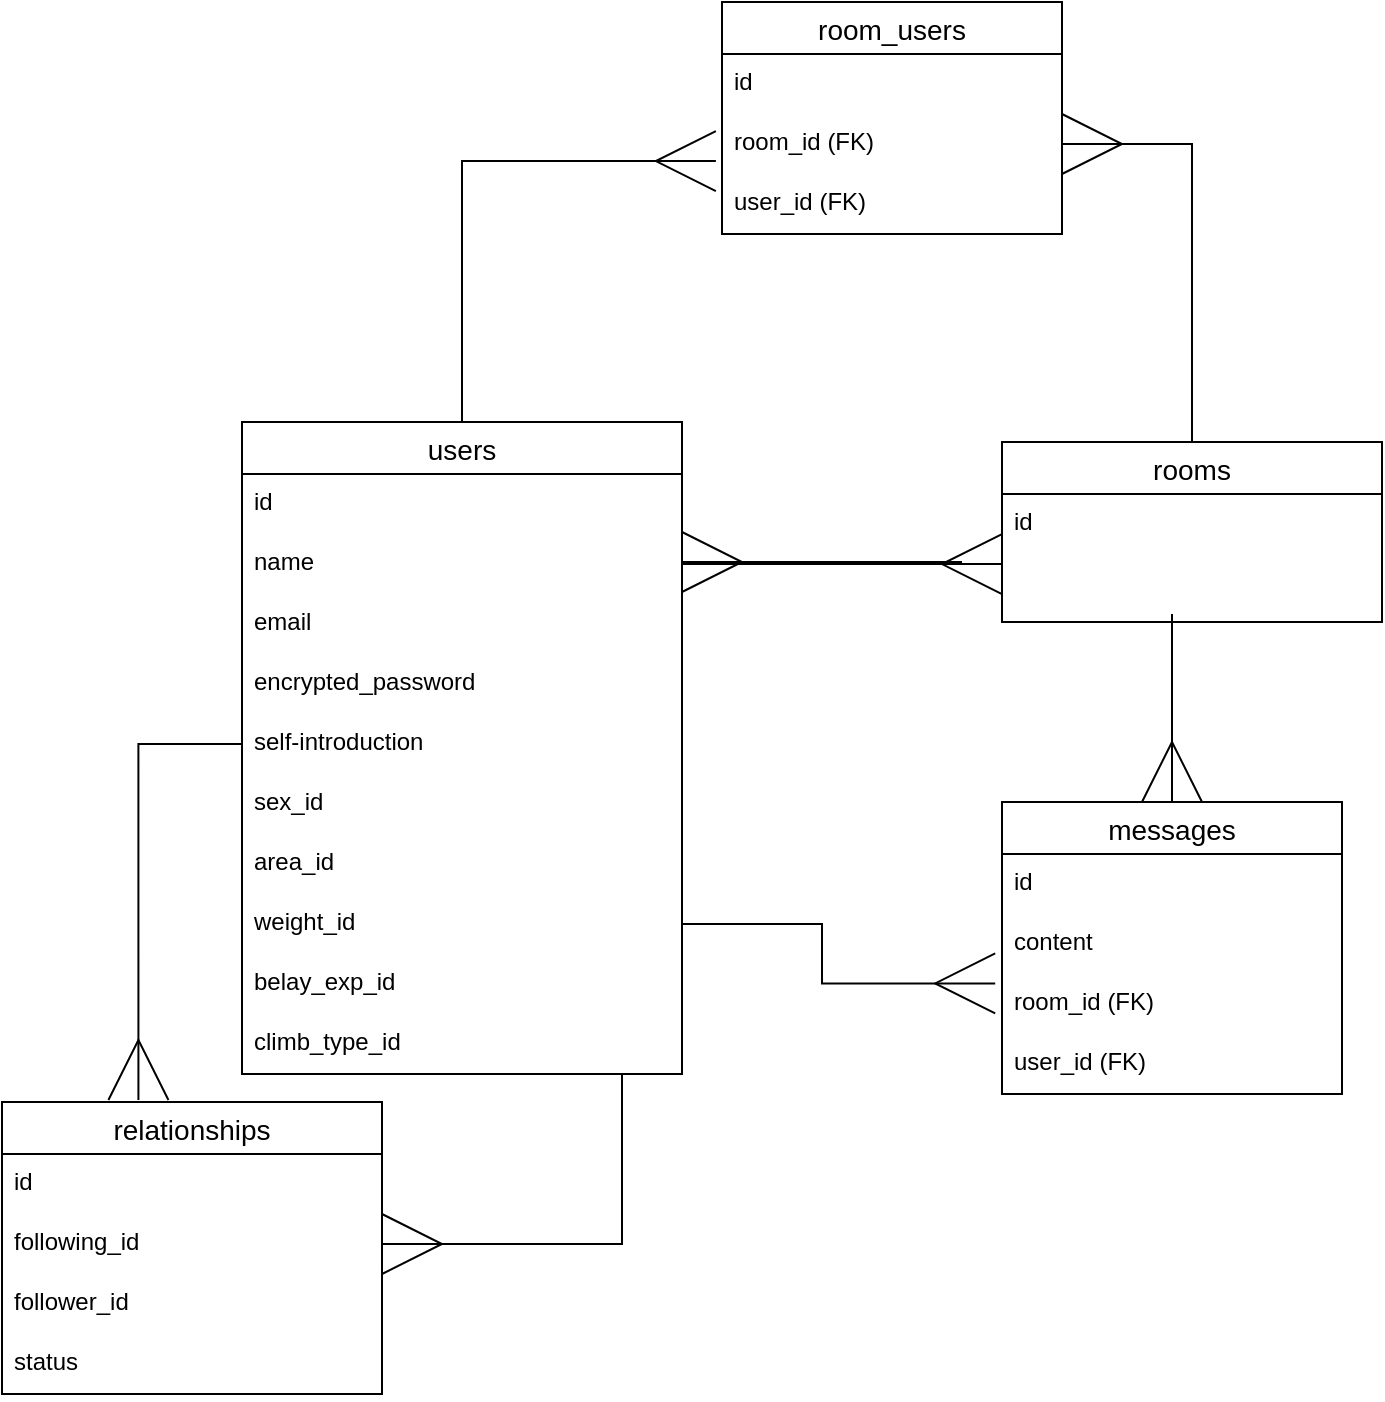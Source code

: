 <mxfile version="13.6.5" pages="2">
    <diagram id="_ojCYP6Sjnz_HEWpKSVc" name="ページ1">
        <mxGraphModel dx="682" dy="496" grid="1" gridSize="10" guides="1" tooltips="1" connect="1" arrows="1" fold="1" page="1" pageScale="1" pageWidth="827" pageHeight="1169" math="0" shadow="0">
            <root>
                <mxCell id="0"/>
                <mxCell id="1" parent="0"/>
                <mxCell id="41yVNMawVDTLgyazgO3X-48" style="edgeStyle=orthogonalEdgeStyle;rounded=0;orthogonalLoop=1;jettySize=auto;html=1;entryX=0.359;entryY=-0.007;entryDx=0;entryDy=0;entryPerimeter=0;endArrow=ERmany;endFill=0;endSize=28;" parent="1" source="43" target="21" edge="1">
                    <mxGeometry relative="1" as="geometry"/>
                </mxCell>
                <mxCell id="41yVNMawVDTLgyazgO3X-49" style="edgeStyle=orthogonalEdgeStyle;rounded=0;orthogonalLoop=1;jettySize=auto;html=1;endArrow=ERmany;endFill=0;endSize=28;entryX=1;entryY=0.5;entryDx=0;entryDy=0;" parent="1" source="47" target="24" edge="1">
                    <mxGeometry relative="1" as="geometry">
                        <mxPoint x="330" y="740" as="targetPoint"/>
                        <Array as="points">
                            <mxPoint x="330" y="741"/>
                        </Array>
                    </mxGeometry>
                </mxCell>
                <mxCell id="21" value="relationships" style="swimlane;fontStyle=0;childLayout=stackLayout;horizontal=1;startSize=26;horizontalStack=0;resizeParent=1;resizeParentMax=0;resizeLast=0;collapsible=1;marginBottom=0;align=center;fontSize=14;" parent="1" vertex="1">
                    <mxGeometry x="20" y="670" width="190" height="146" as="geometry"/>
                </mxCell>
                <mxCell id="23" value="id" style="text;strokeColor=none;fillColor=none;spacingLeft=4;spacingRight=4;overflow=hidden;rotatable=0;points=[[0,0.5],[1,0.5]];portConstraint=eastwest;fontSize=12;" parent="21" vertex="1">
                    <mxGeometry y="26" width="190" height="30" as="geometry"/>
                </mxCell>
                <mxCell id="24" value="following_id" style="text;strokeColor=none;fillColor=none;spacingLeft=4;spacingRight=4;overflow=hidden;rotatable=0;points=[[0,0.5],[1,0.5]];portConstraint=eastwest;fontSize=12;" parent="21" vertex="1">
                    <mxGeometry y="56" width="190" height="30" as="geometry"/>
                </mxCell>
                <mxCell id="25" value="follower_id" style="text;strokeColor=none;fillColor=none;spacingLeft=4;spacingRight=4;overflow=hidden;rotatable=0;points=[[0,0.5],[1,0.5]];portConstraint=eastwest;fontSize=12;" parent="21" vertex="1">
                    <mxGeometry y="86" width="190" height="30" as="geometry"/>
                </mxCell>
                <mxCell id="26" value="status" style="text;strokeColor=none;fillColor=none;spacingLeft=4;spacingRight=4;overflow=hidden;rotatable=0;points=[[0,0.5],[1,0.5]];portConstraint=eastwest;fontSize=12;" parent="21" vertex="1">
                    <mxGeometry y="116" width="190" height="30" as="geometry"/>
                </mxCell>
                <mxCell id="41yVNMawVDTLgyazgO3X-110" style="edgeStyle=orthogonalEdgeStyle;rounded=0;orthogonalLoop=1;jettySize=auto;html=1;endArrow=ERmany;endFill=0;endSize=28;entryX=-0.018;entryY=0.784;entryDx=0;entryDy=0;entryPerimeter=0;" parent="1" source="39" target="41yVNMawVDTLgyazgO3X-52" edge="1">
                    <mxGeometry relative="1" as="geometry">
                        <mxPoint x="370" y="200" as="targetPoint"/>
                        <Array as="points">
                            <mxPoint x="250" y="200"/>
                        </Array>
                    </mxGeometry>
                </mxCell>
                <mxCell id="39" value="users" style="swimlane;fontStyle=0;childLayout=stackLayout;horizontal=1;startSize=26;horizontalStack=0;resizeParent=1;resizeParentMax=0;resizeLast=0;collapsible=1;marginBottom=0;align=center;fontSize=14;" parent="1" vertex="1">
                    <mxGeometry x="140" y="330" width="220" height="326" as="geometry"/>
                </mxCell>
                <mxCell id="41yVNMawVDTLgyazgO3X-99" value="id" style="text;strokeColor=none;fillColor=none;spacingLeft=4;spacingRight=4;overflow=hidden;rotatable=0;points=[[0,0.5],[1,0.5]];portConstraint=eastwest;fontSize=12;" parent="39" vertex="1">
                    <mxGeometry y="26" width="220" height="30" as="geometry"/>
                </mxCell>
                <mxCell id="40" value="name" style="text;strokeColor=none;fillColor=none;spacingLeft=4;spacingRight=4;overflow=hidden;rotatable=0;points=[[0,0.5],[1,0.5]];portConstraint=eastwest;fontSize=12;" parent="39" vertex="1">
                    <mxGeometry y="56" width="220" height="30" as="geometry"/>
                </mxCell>
                <mxCell id="41" value="email" style="text;strokeColor=none;fillColor=none;spacingLeft=4;spacingRight=4;overflow=hidden;rotatable=0;points=[[0,0.5],[1,0.5]];portConstraint=eastwest;fontSize=12;" parent="39" vertex="1">
                    <mxGeometry y="86" width="220" height="30" as="geometry"/>
                </mxCell>
                <mxCell id="42" value="encrypted_password" style="text;strokeColor=none;fillColor=none;spacingLeft=4;spacingRight=4;overflow=hidden;rotatable=0;points=[[0,0.5],[1,0.5]];portConstraint=eastwest;fontSize=12;" parent="39" vertex="1">
                    <mxGeometry y="116" width="220" height="30" as="geometry"/>
                </mxCell>
                <mxCell id="43" value="self-introduction" style="text;strokeColor=none;fillColor=none;spacingLeft=4;spacingRight=4;overflow=hidden;rotatable=0;points=[[0,0.5],[1,0.5]];portConstraint=eastwest;fontSize=12;" parent="39" vertex="1">
                    <mxGeometry y="146" width="220" height="30" as="geometry"/>
                </mxCell>
                <mxCell id="44" value="sex_id" style="text;strokeColor=none;fillColor=none;spacingLeft=4;spacingRight=4;overflow=hidden;rotatable=0;points=[[0,0.5],[1,0.5]];portConstraint=eastwest;fontSize=12;" parent="39" vertex="1">
                    <mxGeometry y="176" width="220" height="30" as="geometry"/>
                </mxCell>
                <mxCell id="41yVNMawVDTLgyazgO3X-122" value="area_id" style="text;strokeColor=none;fillColor=none;spacingLeft=4;spacingRight=4;overflow=hidden;rotatable=0;points=[[0,0.5],[1,0.5]];portConstraint=eastwest;fontSize=12;" parent="39" vertex="1">
                    <mxGeometry y="206" width="220" height="30" as="geometry"/>
                </mxCell>
                <mxCell id="45" value="weight_id" style="text;strokeColor=none;fillColor=none;spacingLeft=4;spacingRight=4;overflow=hidden;rotatable=0;points=[[0,0.5],[1,0.5]];portConstraint=eastwest;fontSize=12;" parent="39" vertex="1">
                    <mxGeometry y="236" width="220" height="30" as="geometry"/>
                </mxCell>
                <mxCell id="46" value="belay_exp_id" style="text;strokeColor=none;fillColor=none;spacingLeft=4;spacingRight=4;overflow=hidden;rotatable=0;points=[[0,0.5],[1,0.5]];portConstraint=eastwest;fontSize=12;" parent="39" vertex="1">
                    <mxGeometry y="266" width="220" height="30" as="geometry"/>
                </mxCell>
                <mxCell id="47" value="climb_type_id" style="text;strokeColor=none;fillColor=none;spacingLeft=4;spacingRight=4;overflow=hidden;rotatable=0;points=[[0,0.5],[1,0.5]];portConstraint=eastwest;fontSize=12;" parent="39" vertex="1">
                    <mxGeometry y="296" width="220" height="30" as="geometry"/>
                </mxCell>
                <mxCell id="41yVNMawVDTLgyazgO3X-50" value="room_users" style="swimlane;fontStyle=0;childLayout=stackLayout;horizontal=1;startSize=26;horizontalStack=0;resizeParent=1;resizeParentMax=0;resizeLast=0;collapsible=1;marginBottom=0;align=center;fontSize=14;" parent="1" vertex="1">
                    <mxGeometry x="380" y="120" width="170" height="116" as="geometry"/>
                </mxCell>
                <mxCell id="41yVNMawVDTLgyazgO3X-51" value="id" style="text;strokeColor=none;fillColor=none;spacingLeft=4;spacingRight=4;overflow=hidden;rotatable=0;points=[[0,0.5],[1,0.5]];portConstraint=eastwest;fontSize=12;" parent="41yVNMawVDTLgyazgO3X-50" vertex="1">
                    <mxGeometry y="26" width="170" height="30" as="geometry"/>
                </mxCell>
                <mxCell id="41yVNMawVDTLgyazgO3X-52" value="room_id (FK)" style="text;strokeColor=none;fillColor=none;spacingLeft=4;spacingRight=4;overflow=hidden;rotatable=0;points=[[0,0.5],[1,0.5]];portConstraint=eastwest;fontSize=12;" parent="41yVNMawVDTLgyazgO3X-50" vertex="1">
                    <mxGeometry y="56" width="170" height="30" as="geometry"/>
                </mxCell>
                <mxCell id="41yVNMawVDTLgyazgO3X-53" value="user_id (FK)" style="text;strokeColor=none;fillColor=none;spacingLeft=4;spacingRight=4;overflow=hidden;rotatable=0;points=[[0,0.5],[1,0.5]];portConstraint=eastwest;fontSize=12;" parent="41yVNMawVDTLgyazgO3X-50" vertex="1">
                    <mxGeometry y="86" width="170" height="30" as="geometry"/>
                </mxCell>
                <mxCell id="41yVNMawVDTLgyazgO3X-101" value="messages" style="swimlane;fontStyle=0;childLayout=stackLayout;horizontal=1;startSize=26;horizontalStack=0;resizeParent=1;resizeParentMax=0;resizeLast=0;collapsible=1;marginBottom=0;align=center;fontSize=14;" parent="1" vertex="1">
                    <mxGeometry x="520" y="520" width="170" height="146" as="geometry"/>
                </mxCell>
                <mxCell id="41yVNMawVDTLgyazgO3X-102" value="id" style="text;strokeColor=none;fillColor=none;spacingLeft=4;spacingRight=4;overflow=hidden;rotatable=0;points=[[0,0.5],[1,0.5]];portConstraint=eastwest;fontSize=12;" parent="41yVNMawVDTLgyazgO3X-101" vertex="1">
                    <mxGeometry y="26" width="170" height="30" as="geometry"/>
                </mxCell>
                <mxCell id="41yVNMawVDTLgyazgO3X-106" value="content" style="text;strokeColor=none;fillColor=none;spacingLeft=4;spacingRight=4;overflow=hidden;rotatable=0;points=[[0,0.5],[1,0.5]];portConstraint=eastwest;fontSize=12;" parent="41yVNMawVDTLgyazgO3X-101" vertex="1">
                    <mxGeometry y="56" width="170" height="30" as="geometry"/>
                </mxCell>
                <mxCell id="41yVNMawVDTLgyazgO3X-103" value="room_id (FK)" style="text;strokeColor=none;fillColor=none;spacingLeft=4;spacingRight=4;overflow=hidden;rotatable=0;points=[[0,0.5],[1,0.5]];portConstraint=eastwest;fontSize=12;" parent="41yVNMawVDTLgyazgO3X-101" vertex="1">
                    <mxGeometry y="86" width="170" height="30" as="geometry"/>
                </mxCell>
                <mxCell id="41yVNMawVDTLgyazgO3X-104" value="user_id (FK)" style="text;strokeColor=none;fillColor=none;spacingLeft=4;spacingRight=4;overflow=hidden;rotatable=0;points=[[0,0.5],[1,0.5]];portConstraint=eastwest;fontSize=12;" parent="41yVNMawVDTLgyazgO3X-101" vertex="1">
                    <mxGeometry y="116" width="170" height="30" as="geometry"/>
                </mxCell>
                <mxCell id="41yVNMawVDTLgyazgO3X-114" style="edgeStyle=orthogonalEdgeStyle;rounded=0;orthogonalLoop=1;jettySize=auto;html=1;endArrow=ERmany;endFill=0;endSize=28;" parent="1" source="41yVNMawVDTLgyazgO3X-90" target="41yVNMawVDTLgyazgO3X-52" edge="1">
                    <mxGeometry relative="1" as="geometry">
                        <mxPoint x="615" y="200" as="targetPoint"/>
                    </mxGeometry>
                </mxCell>
                <mxCell id="41yVNMawVDTLgyazgO3X-90" value="rooms" style="swimlane;fontStyle=0;childLayout=stackLayout;horizontal=1;startSize=26;horizontalStack=0;resizeParent=1;resizeParentMax=0;resizeLast=0;collapsible=1;marginBottom=0;align=center;fontSize=14;" parent="1" vertex="1">
                    <mxGeometry x="520" y="340" width="190" height="90" as="geometry"/>
                </mxCell>
                <mxCell id="41yVNMawVDTLgyazgO3X-91" value="id" style="text;strokeColor=none;fillColor=none;spacingLeft=4;spacingRight=4;overflow=hidden;rotatable=0;points=[[0,0.5],[1,0.5]];portConstraint=eastwest;fontSize=12;" parent="41yVNMawVDTLgyazgO3X-90" vertex="1">
                    <mxGeometry y="26" width="190" height="64" as="geometry"/>
                </mxCell>
                <mxCell id="41yVNMawVDTLgyazgO3X-108" style="rounded=0;orthogonalLoop=1;jettySize=auto;html=1;entryX=0;entryY=0.167;entryDx=0;entryDy=0;entryPerimeter=0;endArrow=ERmany;endFill=0;endSize=28;" parent="1" source="40" edge="1">
                    <mxGeometry relative="1" as="geometry">
                        <mxPoint x="520" y="401.01" as="targetPoint"/>
                    </mxGeometry>
                </mxCell>
                <mxCell id="41yVNMawVDTLgyazgO3X-109" style="edgeStyle=orthogonalEdgeStyle;rounded=0;orthogonalLoop=1;jettySize=auto;html=1;endArrow=ERmany;endFill=0;endSize=28;" parent="1" target="41yVNMawVDTLgyazgO3X-101" edge="1">
                    <mxGeometry relative="1" as="geometry">
                        <mxPoint x="605" y="426" as="sourcePoint"/>
                        <Array as="points">
                            <mxPoint x="605" y="450"/>
                            <mxPoint x="605" y="450"/>
                        </Array>
                    </mxGeometry>
                </mxCell>
                <mxCell id="41yVNMawVDTLgyazgO3X-117" style="edgeStyle=orthogonalEdgeStyle;rounded=0;orthogonalLoop=1;jettySize=auto;html=1;entryX=-0.02;entryY=0.157;entryDx=0;entryDy=0;entryPerimeter=0;endArrow=ERmany;endFill=0;endSize=28;exitX=1;exitY=0.5;exitDx=0;exitDy=0;" parent="1" source="45" target="41yVNMawVDTLgyazgO3X-103" edge="1">
                    <mxGeometry relative="1" as="geometry">
                        <Array as="points"/>
                    </mxGeometry>
                </mxCell>
                <mxCell id="41yVNMawVDTLgyazgO3X-121" style="rounded=0;orthogonalLoop=1;jettySize=auto;html=1;endArrow=ERmany;endFill=0;endSize=28;" parent="1" edge="1">
                    <mxGeometry relative="1" as="geometry">
                        <mxPoint x="360" y="400.004" as="sourcePoint"/>
                        <mxPoint x="360" y="400" as="targetPoint"/>
                        <Array as="points">
                            <mxPoint x="500" y="400"/>
                        </Array>
                    </mxGeometry>
                </mxCell>
            </root>
        </mxGraphModel>
    </diagram>
    <diagram id="PZqxJS0YT-sNYJTUqFtD" name="ページ2">
        &#xa;
        <mxGraphModel dx="1310" dy="838" grid="1" gridSize="10" guides="1" tooltips="1" connect="1" arrows="1" fold="1" page="1" pageScale="1" pageWidth="827" pageHeight="1169" math="0" shadow="0">
            &#xa;
            <root>
                &#xa;
                <mxCell id="cuvcbdnsKshPhdCXBxbX-0"/>
                &#xa;
                <mxCell id="cuvcbdnsKshPhdCXBxbX-1" parent="cuvcbdnsKshPhdCXBxbX-0"/>
                &#xa;
            </root>
            &#xa;
        </mxGraphModel>
        &#xa;
    </diagram>
</mxfile>